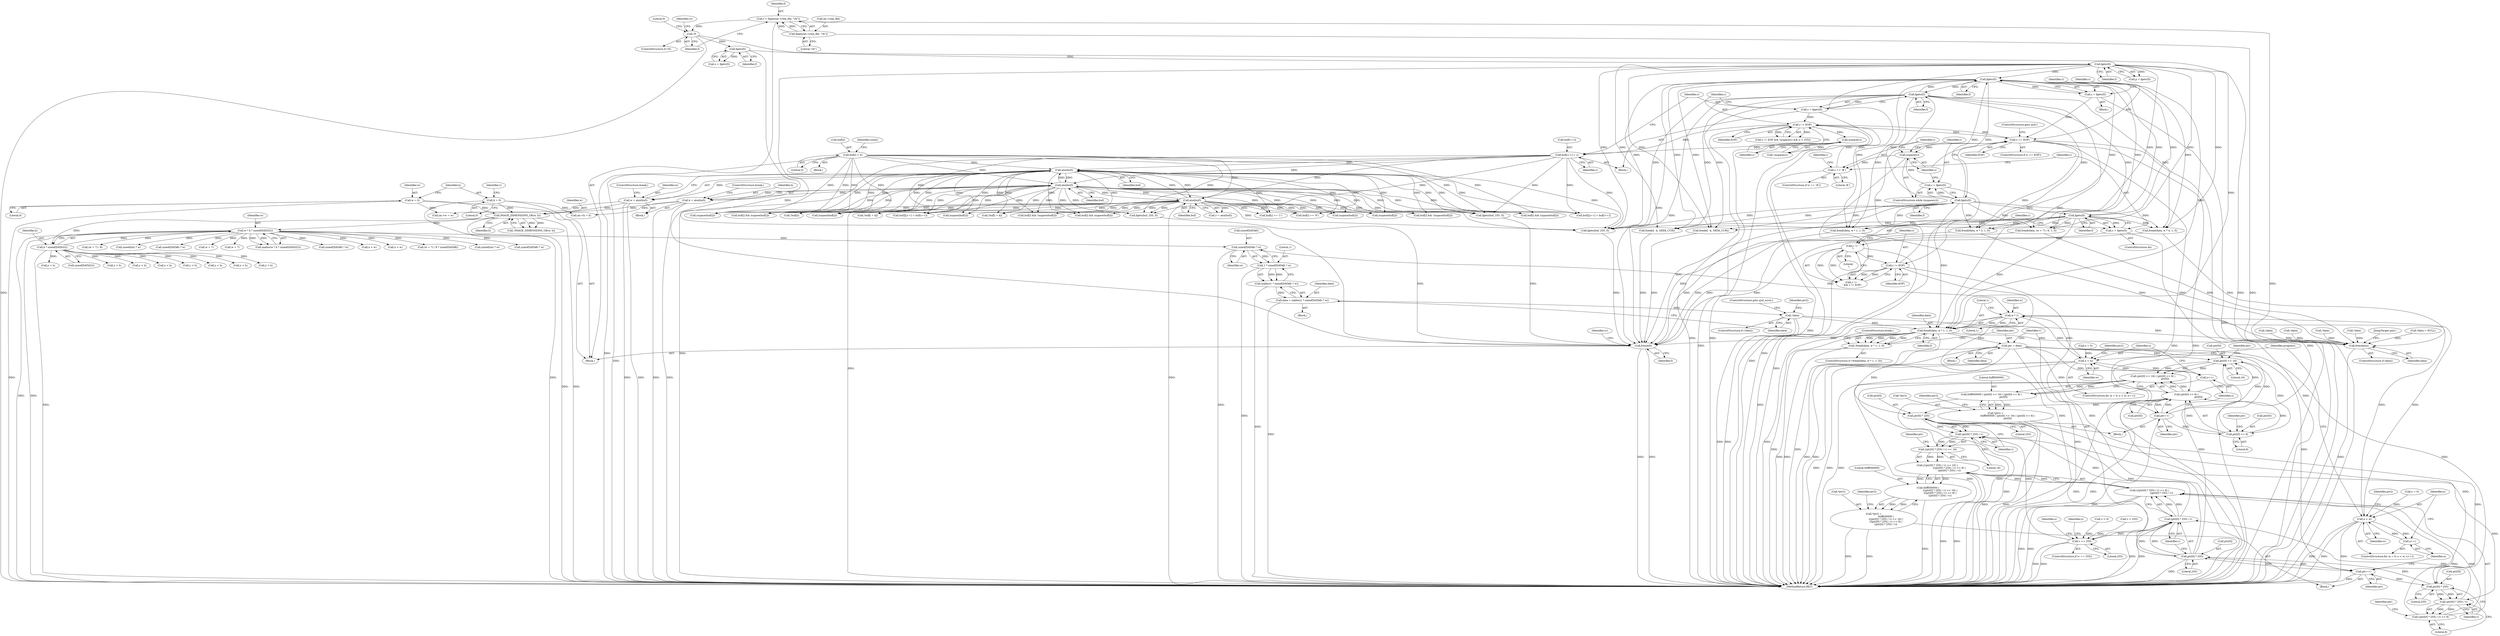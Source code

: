 digraph "0_enlightment_c21beaf1780cf3ca291735ae7d58a3dde63277a2@API" {
"1001144" [label="(Call,sizeof(DATA8) * w)"];
"1000427" [label="(Call,w * h * sizeof(DATA32))"];
"1000345" [label="(Call,IMAGE_DIMENSIONS_OK(w, h))"];
"1000149" [label="(Call,w = 0)"];
"1000307" [label="(Call,w = atoi(buf))"];
"1000309" [label="(Call,atoi(buf))"];
"1000283" [label="(Call,buf[i++] = c)"];
"1000277" [label="(Call,isspace(c))"];
"1000272" [label="(Call,c != EOF)"];
"1000289" [label="(Call,c = fgetc(f))"];
"1000291" [label="(Call,fgetc(f))"];
"1000233" [label="(Call,fgetc(f))"];
"1000255" [label="(Call,fgetc(f))"];
"1000245" [label="(Call,fgetc(f))"];
"1000201" [label="(Call,fgetc(f))"];
"1000192" [label="(Call,fgetc(f))"];
"1000183" [label="(Call,!f)"];
"1000175" [label="(Call,f = fopen(im->real_file, \"rb\"))"];
"1000177" [label="(Call,fopen(im->real_file, \"rb\"))"];
"1000248" [label="(Call,c == '#')"];
"1000241" [label="(Call,isspace(c))"];
"1000236" [label="(Call,c == EOF)"];
"1000231" [label="(Call,c = fgetc(f))"];
"1000261" [label="(Call,c != EOF)"];
"1000258" [label="(Call,c != '\n')"];
"1000253" [label="(Call,c = fgetc(f))"];
"1000243" [label="(Call,c = fgetc(f))"];
"1000315" [label="(Call,atoi(buf))"];
"1000296" [label="(Call,buf[i] = 0)"];
"1000321" [label="(Call,atoi(buf))"];
"1000153" [label="(Call,h = 0)"];
"1000313" [label="(Call,h = atoi(buf))"];
"1000429" [label="(Call,h * sizeof(DATA32))"];
"1001142" [label="(Call,1 * sizeof(DATA8) * w)"];
"1001141" [label="(Call,malloc(1 * sizeof(DATA8) * w))"];
"1001139" [label="(Call,data = malloc(1 * sizeof(DATA8) * w))"];
"1001149" [label="(Call,!data)"];
"1001169" [label="(Call,fread(data, w * 1, 1, f))"];
"1001168" [label="(Call,!fread(data, w * 1, 1, f))"];
"1001177" [label="(Call,ptr = data)"];
"1001201" [label="(Call,ptr[0] << 16)"];
"1001200" [label="(Call,(ptr[0] << 16) | (ptr[0] << 8) |\n                               ptr[0])"];
"1001198" [label="(Call,0xff000000 | (ptr[0] << 16) | (ptr[0] << 8) |\n                               ptr[0])"];
"1001195" [label="(Call,*ptr2 =\n                               0xff000000 | (ptr[0] << 16) | (ptr[0] << 8) |\n                               ptr[0])"];
"1001207" [label="(Call,ptr[0] << 8)"];
"1001206" [label="(Call,(ptr[0] << 8) |\n                               ptr[0])"];
"1001217" [label="(Call,ptr++)"];
"1001239" [label="(Call,ptr[0] * 255)"];
"1001238" [label="(Call,(ptr[0] * 255) / v)"];
"1001237" [label="(Call,((ptr[0] * 255) / v) << 16)"];
"1001236" [label="(Call,(((ptr[0] * 255) / v) << 16) |\n                               (((ptr[0] * 255) / v) << 8) |\n                               ((ptr[0] * 255) / v))"];
"1001234" [label="(Call,0xff000000 |\n                               (((ptr[0] * 255) / v) << 16) |\n                               (((ptr[0] * 255) / v) << 8) |\n                               ((ptr[0] * 255) / v))"];
"1001231" [label="(Call,*ptr2 =\n                               0xff000000 |\n                               (((ptr[0] * 255) / v) << 16) |\n                               (((ptr[0] * 255) / v) << 8) |\n                               ((ptr[0] * 255) / v))"];
"1001248" [label="(Call,(ptr[0] * 255) / v)"];
"1001247" [label="(Call,((ptr[0] * 255) / v) << 8)"];
"1001246" [label="(Call,(((ptr[0] * 255) / v) << 8) |\n                               ((ptr[0] * 255) / v))"];
"1001256" [label="(Call,(ptr[0] * 255) / v)"];
"1001181" [label="(Call,v == 255)"];
"1001249" [label="(Call,ptr[0] * 255)"];
"1001257" [label="(Call,ptr[0] * 255)"];
"1001265" [label="(Call,ptr++)"];
"1001743" [label="(Call,free(data))"];
"1001746" [label="(Call,fclose(f))"];
"1001171" [label="(Call,w * 1)"];
"1001189" [label="(Call,x < w)"];
"1001192" [label="(Call,x++)"];
"1001225" [label="(Call,x < w)"];
"1001228" [label="(Call,x++)"];
"1001147" [label="(Identifier,w)"];
"1001144" [label="(Call,sizeof(DATA8) * w)"];
"1001245" [label="(Literal,16)"];
"1000513" [label="(Call,buf[i] == '0')"];
"1001057" [label="(Call,fread(data, (w + 7) / 8, 1, f))"];
"1000637" [label="(Call,buf[i] && !isspace(buf[i]))"];
"1001143" [label="(Literal,1)"];
"1001151" [label="(ControlStructure,goto quit_error;)"];
"1001236" [label="(Call,(((ptr[0] * 255) / v) << 16) |\n                               (((ptr[0] * 255) / v) << 8) |\n                               ((ptr[0] * 255) / v))"];
"1000870" [label="(Call,buf[i] && isspace(buf[i]))"];
"1000598" [label="(Call,!buf[i + k])"];
"1000305" [label="(Block,)"];
"1000202" [label="(Identifier,f)"];
"1001201" [label="(Call,ptr[0] << 16)"];
"1001238" [label="(Call,(ptr[0] * 255) / v)"];
"1001225" [label="(Call,x < w)"];
"1000261" [label="(Call,c != EOF)"];
"1001206" [label="(Call,(ptr[0] << 8) |\n                               ptr[0])"];
"1000278" [label="(Identifier,c)"];
"1000616" [label="(Call,fgets(buf, 255, f))"];
"1001600" [label="(Call,fread(data, w * 4, 1, f))"];
"1001239" [label="(Call,ptr[0] * 255)"];
"1001059" [label="(Call,(w + 7) / 8)"];
"1001190" [label="(Identifier,x)"];
"1001750" [label="(MethodReturn,RET)"];
"1000315" [label="(Call,atoi(buf))"];
"1001192" [label="(Call,x++)"];
"1000231" [label="(Call,c = fgetc(f))"];
"1001592" [label="(Call,y < h)"];
"1001269" [label="(Identifier,progress)"];
"1001233" [label="(Identifier,ptr2)"];
"1001437" [label="(Call,!data)"];
"1000784" [label="(Call,sizeof(int) * w)"];
"1000642" [label="(Call,isspace(buf[i]))"];
"1001200" [label="(Call,(ptr[0] << 16) | (ptr[0] << 8) |\n                               ptr[0])"];
"1001194" [label="(Block,)"];
"1000646" [label="(Call,buf2[j++] = buf[i++])"];
"1001177" [label="(Call,ptr = data)"];
"1001166" [label="(Block,)"];
"1001191" [label="(Identifier,w)"];
"1001185" [label="(ControlStructure,for (x = 0; x < w; x++))"];
"1000155" [label="(Literal,0)"];
"1001193" [label="(Identifier,x)"];
"1000176" [label="(Identifier,f)"];
"1000608" [label="(Call,fseek(f, -k, SEEK_CUR))"];
"1000308" [label="(Identifier,w)"];
"1000190" [label="(Call,c = fgetc(f))"];
"1000314" [label="(Identifier,h)"];
"1000322" [label="(Identifier,buf)"];
"1001213" [label="(Identifier,ptr)"];
"1001258" [label="(Call,ptr[0])"];
"1000243" [label="(Call,c = fgetc(f))"];
"1000292" [label="(Identifier,f)"];
"1000236" [label="(Call,c == EOF)"];
"1000241" [label="(Call,isspace(c))"];
"1000268" [label="(Identifier,i)"];
"1000252" [label="(ControlStructure,do)"];
"1001265" [label="(Call,ptr++)"];
"1001244" [label="(Identifier,v)"];
"1001432" [label="(Call,sizeof(DATA8) * w)"];
"1001180" [label="(ControlStructure,if (v == 255))"];
"1001237" [label="(Call,((ptr[0] * 255) / v) << 16)"];
"1000307" [label="(Call,w = atoi(buf))"];
"1001312" [label="(Call,fread(data, w * 3, 1, f))"];
"1001234" [label="(Call,0xff000000 |\n                               (((ptr[0] * 255) / v) << 16) |\n                               (((ptr[0] * 255) / v) << 8) |\n                               ((ptr[0] * 255) / v))"];
"1001167" [label="(ControlStructure,if (!fread(data, w * 1, 1, f)))"];
"1001231" [label="(Call,*ptr2 =\n                               0xff000000 |\n                               (((ptr[0] * 255) / v) << 16) |\n                               (((ptr[0] * 255) / v) << 8) |\n                               ((ptr[0] * 255) / v))"];
"1000300" [label="(Literal,0)"];
"1000346" [label="(Identifier,w)"];
"1000441" [label="(Block,)"];
"1000427" [label="(Call,w * h * sizeof(DATA32))"];
"1000852" [label="(Call,fseek(f, -k, SEEK_CUR))"];
"1001229" [label="(Identifier,x)"];
"1001262" [label="(Identifier,v)"];
"1001221" [label="(ControlStructure,for (x = 0; x < w; x++))"];
"1000186" [label="(Literal,0)"];
"1000842" [label="(Call,!buf[i + k])"];
"1001171" [label="(Call,w * 1)"];
"1001169" [label="(Call,fread(data, w * 1, 1, f))"];
"1001175" [label="(Identifier,f)"];
"1000272" [label="(Call,c != EOF)"];
"1000258" [label="(Call,c != '\n')"];
"1000182" [label="(ControlStructure,if (!f))"];
"1000569" [label="(Call,y < h)"];
"1000316" [label="(Identifier,buf)"];
"1001207" [label="(Call,ptr[0] << 8)"];
"1001205" [label="(Literal,16)"];
"1000260" [label="(Literal,'\n')"];
"1000311" [label="(ControlStructure,break;)"];
"1001227" [label="(Identifier,w)"];
"1000192" [label="(Call,fgetc(f))"];
"1000297" [label="(Call,buf[i])"];
"1000455" [label="(Call,y < h)"];
"1000296" [label="(Call,buf[i] = 0)"];
"1001037" [label="(Call,!data)"];
"1000881" [label="(Call,buf[i] && !isspace(buf[i]))"];
"1001195" [label="(Call,*ptr2 =\n                               0xff000000 | (ptr[0] << 16) | (ptr[0] << 8) |\n                               ptr[0])"];
"1001029" [label="(Call,w + 7)"];
"1001173" [label="(Literal,1)"];
"1000430" [label="(Identifier,h)"];
"1001230" [label="(Block,)"];
"1000289" [label="(Call,c = fgetc(f))"];
"1000470" [label="(Call,!buf[i])"];
"1001457" [label="(Call,fread(data, w * 1, 1, f))"];
"1000630" [label="(Call,isspace(buf[i]))"];
"1000890" [label="(Call,buf2[j++] = buf[i++])"];
"1000245" [label="(Call,fgetc(f))"];
"1000283" [label="(Call,buf[i++] = c)"];
"1001232" [label="(Call,*ptr2)"];
"1000807" [label="(Call,y < h)"];
"1000244" [label="(Identifier,c)"];
"1001744" [label="(Identifier,data)"];
"1001142" [label="(Call,1 * sizeof(DATA8) * w)"];
"1001149" [label="(Call,!data)"];
"1001196" [label="(Call,*ptr2)"];
"1000345" [label="(Call,IMAGE_DIMENSIONS_OK(w, h))"];
"1000344" [label="(Call,!IMAGE_DIMENSIONS_OK(w, h))"];
"1000253" [label="(Call,c = fgetc(f))"];
"1000257" [label="(Call,c != '\n' && c != EOF)"];
"1000175" [label="(Call,f = fopen(im->real_file, \"rb\"))"];
"1000242" [label="(Identifier,c)"];
"1000295" [label="(Block,)"];
"1001049" [label="(Call,y < h)"];
"1000347" [label="(Identifier,h)"];
"1000262" [label="(Identifier,c)"];
"1000151" [label="(Literal,0)"];
"1001223" [label="(Identifier,x)"];
"1001226" [label="(Identifier,x)"];
"1000177" [label="(Call,fopen(im->real_file, \"rb\"))"];
"1000248" [label="(Call,c == '#')"];
"1000288" [label="(Identifier,c)"];
"1000302" [label="(Identifier,count)"];
"1001259" [label="(Identifier,ptr)"];
"1001235" [label="(Literal,0xff000000)"];
"1000274" [label="(Identifier,EOF)"];
"1001060" [label="(Call,w + 7)"];
"1000238" [label="(Identifier,EOF)"];
"1001212" [label="(Call,ptr[0])"];
"1001145" [label="(Call,sizeof(DATA8))"];
"1000277" [label="(Call,isspace(c))"];
"1001187" [label="(Identifier,x)"];
"1000426" [label="(Call,malloc(w * h * sizeof(DATA32)))"];
"1001575" [label="(Call,sizeof(DATA8) * w)"];
"1000150" [label="(Identifier,w)"];
"1000230" [label="(Block,)"];
"1001256" [label="(Call,(ptr[0] * 255) / v)"];
"1000276" [label="(Call,!isspace(c))"];
"1001141" [label="(Call,malloc(1 * sizeof(DATA8) * w))"];
"1000313" [label="(Call,h = atoi(buf))"];
"1000429" [label="(Call,h * sizeof(DATA32))"];
"1000486" [label="(Call,buf[i] && isspace(buf[i]))"];
"1000134" [label="(Block,)"];
"1000502" [label="(Call,buf[i] == '1')"];
"1001148" [label="(ControlStructure,if (!data))"];
"1000201" [label="(Call,fgetc(f))"];
"1000290" [label="(Identifier,c)"];
"1000249" [label="(Identifier,c)"];
"1001217" [label="(Call,ptr++)"];
"1001209" [label="(Identifier,ptr)"];
"1000310" [label="(Identifier,buf)"];
"1000250" [label="(Literal,'#')"];
"1001179" [label="(Identifier,data)"];
"1000188" [label="(Identifier,rc)"];
"1000860" [label="(Call,fgets(buf, 255, f))"];
"1000255" [label="(Call,fgetc(f))"];
"1000184" [label="(Identifier,f)"];
"1000247" [label="(ControlStructure,if (c == '#'))"];
"1001246" [label="(Call,(((ptr[0] * 255) / v) << 8) |\n                               ((ptr[0] * 255) / v))"];
"1001264" [label="(Identifier,ptr2)"];
"1001747" [label="(Identifier,f)"];
"1001186" [label="(Call,x = 0)"];
"1001251" [label="(Identifier,ptr)"];
"1001746" [label="(Call,fclose(f))"];
"1000271" [label="(Call,c != EOF && !isspace(c) && (i < 255))"];
"1000246" [label="(Identifier,f)"];
"1001261" [label="(Literal,255)"];
"1001189" [label="(Call,x < w)"];
"1001161" [label="(Call,y < h)"];
"1001243" [label="(Literal,255)"];
"1001183" [label="(Literal,255)"];
"1001255" [label="(Literal,8)"];
"1000428" [label="(Identifier,w)"];
"1000232" [label="(Identifier,c)"];
"1001176" [label="(ControlStructure,break;)"];
"1001218" [label="(Identifier,ptr)"];
"1001181" [label="(Call,v == 255)"];
"1001304" [label="(Call,y < h)"];
"1000158" [label="(Identifier,v)"];
"1001153" [label="(Identifier,ptr2)"];
"1001266" [label="(Identifier,ptr)"];
"1000233" [label="(Call,fgetc(f))"];
"1000235" [label="(ControlStructure,if (c == EOF))"];
"1001197" [label="(Identifier,ptr2)"];
"1000321" [label="(Call,atoi(buf))"];
"1000333" [label="(Call,im->w = w)"];
"1000199" [label="(Call,p = fgetc(f))"];
"1001449" [label="(Call,y < h)"];
"1001139" [label="(Call,data = malloc(1 * sizeof(DATA8) * w))"];
"1001580" [label="(Call,!data)"];
"1000309" [label="(Call,atoi(buf))"];
"1000319" [label="(Call,v = atoi(buf))"];
"1000326" [label="(Call,v < 0)"];
"1001170" [label="(Identifier,data)"];
"1000874" [label="(Call,isspace(buf[i]))"];
"1001174" [label="(Literal,1)"];
"1000284" [label="(Call,buf[i++])"];
"1001202" [label="(Call,ptr[0])"];
"1000263" [label="(Identifier,EOF)"];
"1000178" [label="(Call,im->real_file)"];
"1001254" [label="(Identifier,v)"];
"1001745" [label="(JumpTarget,quit:)"];
"1001208" [label="(Call,ptr[0])"];
"1000273" [label="(Identifier,c)"];
"1000317" [label="(ControlStructure,break;)"];
"1000394" [label="(Call,*data = NULL)"];
"1001199" [label="(Literal,0xff000000)"];
"1000291" [label="(Call,fgetc(f))"];
"1001182" [label="(Identifier,v)"];
"1001240" [label="(Call,ptr[0])"];
"1000153" [label="(Call,h = 0)"];
"1000886" [label="(Call,isspace(buf[i]))"];
"1001247" [label="(Call,((ptr[0] * 255) / v) << 8)"];
"1001074" [label="(Call,x < w)"];
"1000338" [label="(Call,im->h = h)"];
"1001168" [label="(Call,!fread(data, w * 1, 1, f))"];
"1000465" [label="(Call,x < w)"];
"1000254" [label="(Identifier,c)"];
"1001150" [label="(Identifier,data)"];
"1001222" [label="(Call,x = 0)"];
"1000183" [label="(Call,!f)"];
"1000234" [label="(Identifier,f)"];
"1000490" [label="(Call,isspace(buf[i]))"];
"1001178" [label="(Identifier,ptr)"];
"1001140" [label="(Identifier,data)"];
"1000237" [label="(Identifier,c)"];
"1001028" [label="(Call,(w + 7) / 8 * sizeof(DATA8))"];
"1000626" [label="(Call,buf[i] && isspace(buf[i]))"];
"1000181" [label="(Literal,\"rb\")"];
"1001198" [label="(Call,0xff000000 | (ptr[0] << 16) | (ptr[0] << 8) |\n                               ptr[0])"];
"1000329" [label="(Call,v > 255)"];
"1001292" [label="(Call,!data)"];
"1001253" [label="(Literal,255)"];
"1000282" [label="(Block,)"];
"1000431" [label="(Call,sizeof(DATA32))"];
"1001743" [label="(Call,free(data))"];
"1001257" [label="(Call,ptr[0] * 255)"];
"1001250" [label="(Call,ptr[0])"];
"1001172" [label="(Identifier,w)"];
"1001248" [label="(Call,(ptr[0] * 255) / v)"];
"1001211" [label="(Literal,8)"];
"1000154" [label="(Identifier,h)"];
"1001249" [label="(Call,ptr[0] * 255)"];
"1000546" [label="(Call,sizeof(int) * w)"];
"1001216" [label="(Identifier,ptr2)"];
"1001749" [label="(Identifier,rc)"];
"1000149" [label="(Call,w = 0)"];
"1000256" [label="(Identifier,f)"];
"1000259" [label="(Identifier,c)"];
"1000477" [label="(Call,fgets(buf, 255, f))"];
"1001287" [label="(Call,sizeof(DATA8) * w)"];
"1000193" [label="(Identifier,f)"];
"1001228" [label="(Call,x++)"];
"1001741" [label="(ControlStructure,if (data))"];
"1000240" [label="(ControlStructure,while (isspace(c)))"];
"1000239" [label="(ControlStructure,goto quit;)"];
"1001144" -> "1001142"  [label="AST: "];
"1001144" -> "1001147"  [label="CFG: "];
"1001145" -> "1001144"  [label="AST: "];
"1001147" -> "1001144"  [label="AST: "];
"1001142" -> "1001144"  [label="CFG: "];
"1001144" -> "1001750"  [label="DDG: "];
"1001144" -> "1001142"  [label="DDG: "];
"1000427" -> "1001144"  [label="DDG: "];
"1001144" -> "1001171"  [label="DDG: "];
"1000427" -> "1000426"  [label="AST: "];
"1000427" -> "1000429"  [label="CFG: "];
"1000428" -> "1000427"  [label="AST: "];
"1000429" -> "1000427"  [label="AST: "];
"1000426" -> "1000427"  [label="CFG: "];
"1000427" -> "1001750"  [label="DDG: "];
"1000427" -> "1001750"  [label="DDG: "];
"1000427" -> "1000426"  [label="DDG: "];
"1000427" -> "1000426"  [label="DDG: "];
"1000345" -> "1000427"  [label="DDG: "];
"1000429" -> "1000427"  [label="DDG: "];
"1000427" -> "1000465"  [label="DDG: "];
"1000427" -> "1000546"  [label="DDG: "];
"1000427" -> "1000784"  [label="DDG: "];
"1000427" -> "1001028"  [label="DDG: "];
"1000427" -> "1001029"  [label="DDG: "];
"1000427" -> "1001059"  [label="DDG: "];
"1000427" -> "1001060"  [label="DDG: "];
"1000427" -> "1001074"  [label="DDG: "];
"1000427" -> "1001287"  [label="DDG: "];
"1000427" -> "1001432"  [label="DDG: "];
"1000427" -> "1001575"  [label="DDG: "];
"1000345" -> "1000344"  [label="AST: "];
"1000345" -> "1000347"  [label="CFG: "];
"1000346" -> "1000345"  [label="AST: "];
"1000347" -> "1000345"  [label="AST: "];
"1000344" -> "1000345"  [label="CFG: "];
"1000345" -> "1001750"  [label="DDG: "];
"1000345" -> "1001750"  [label="DDG: "];
"1000345" -> "1000344"  [label="DDG: "];
"1000345" -> "1000344"  [label="DDG: "];
"1000149" -> "1000345"  [label="DDG: "];
"1000307" -> "1000345"  [label="DDG: "];
"1000153" -> "1000345"  [label="DDG: "];
"1000313" -> "1000345"  [label="DDG: "];
"1000345" -> "1000429"  [label="DDG: "];
"1000149" -> "1000134"  [label="AST: "];
"1000149" -> "1000151"  [label="CFG: "];
"1000150" -> "1000149"  [label="AST: "];
"1000151" -> "1000149"  [label="AST: "];
"1000154" -> "1000149"  [label="CFG: "];
"1000149" -> "1001750"  [label="DDG: "];
"1000149" -> "1000333"  [label="DDG: "];
"1000307" -> "1000305"  [label="AST: "];
"1000307" -> "1000309"  [label="CFG: "];
"1000308" -> "1000307"  [label="AST: "];
"1000309" -> "1000307"  [label="AST: "];
"1000311" -> "1000307"  [label="CFG: "];
"1000307" -> "1001750"  [label="DDG: "];
"1000307" -> "1001750"  [label="DDG: "];
"1000309" -> "1000307"  [label="DDG: "];
"1000307" -> "1000333"  [label="DDG: "];
"1000309" -> "1000310"  [label="CFG: "];
"1000310" -> "1000309"  [label="AST: "];
"1000309" -> "1001750"  [label="DDG: "];
"1000283" -> "1000309"  [label="DDG: "];
"1000315" -> "1000309"  [label="DDG: "];
"1000296" -> "1000309"  [label="DDG: "];
"1000321" -> "1000309"  [label="DDG: "];
"1000309" -> "1000315"  [label="DDG: "];
"1000309" -> "1000321"  [label="DDG: "];
"1000309" -> "1000470"  [label="DDG: "];
"1000309" -> "1000477"  [label="DDG: "];
"1000309" -> "1000486"  [label="DDG: "];
"1000309" -> "1000490"  [label="DDG: "];
"1000309" -> "1000502"  [label="DDG: "];
"1000309" -> "1000513"  [label="DDG: "];
"1000309" -> "1000598"  [label="DDG: "];
"1000309" -> "1000616"  [label="DDG: "];
"1000309" -> "1000626"  [label="DDG: "];
"1000309" -> "1000630"  [label="DDG: "];
"1000309" -> "1000637"  [label="DDG: "];
"1000309" -> "1000642"  [label="DDG: "];
"1000309" -> "1000646"  [label="DDG: "];
"1000309" -> "1000842"  [label="DDG: "];
"1000309" -> "1000860"  [label="DDG: "];
"1000309" -> "1000870"  [label="DDG: "];
"1000309" -> "1000874"  [label="DDG: "];
"1000309" -> "1000881"  [label="DDG: "];
"1000309" -> "1000886"  [label="DDG: "];
"1000309" -> "1000890"  [label="DDG: "];
"1000283" -> "1000282"  [label="AST: "];
"1000283" -> "1000288"  [label="CFG: "];
"1000284" -> "1000283"  [label="AST: "];
"1000288" -> "1000283"  [label="AST: "];
"1000290" -> "1000283"  [label="CFG: "];
"1000283" -> "1001750"  [label="DDG: "];
"1000277" -> "1000283"  [label="DDG: "];
"1000272" -> "1000283"  [label="DDG: "];
"1000283" -> "1000315"  [label="DDG: "];
"1000283" -> "1000321"  [label="DDG: "];
"1000283" -> "1000477"  [label="DDG: "];
"1000283" -> "1000616"  [label="DDG: "];
"1000283" -> "1000646"  [label="DDG: "];
"1000283" -> "1000860"  [label="DDG: "];
"1000283" -> "1000890"  [label="DDG: "];
"1000277" -> "1000276"  [label="AST: "];
"1000277" -> "1000278"  [label="CFG: "];
"1000278" -> "1000277"  [label="AST: "];
"1000276" -> "1000277"  [label="CFG: "];
"1000277" -> "1001750"  [label="DDG: "];
"1000277" -> "1000276"  [label="DDG: "];
"1000272" -> "1000277"  [label="DDG: "];
"1000272" -> "1000271"  [label="AST: "];
"1000272" -> "1000274"  [label="CFG: "];
"1000273" -> "1000272"  [label="AST: "];
"1000274" -> "1000272"  [label="AST: "];
"1000278" -> "1000272"  [label="CFG: "];
"1000271" -> "1000272"  [label="CFG: "];
"1000272" -> "1001750"  [label="DDG: "];
"1000272" -> "1001750"  [label="DDG: "];
"1000272" -> "1000236"  [label="DDG: "];
"1000272" -> "1000271"  [label="DDG: "];
"1000272" -> "1000271"  [label="DDG: "];
"1000289" -> "1000272"  [label="DDG: "];
"1000248" -> "1000272"  [label="DDG: "];
"1000236" -> "1000272"  [label="DDG: "];
"1000289" -> "1000282"  [label="AST: "];
"1000289" -> "1000291"  [label="CFG: "];
"1000290" -> "1000289"  [label="AST: "];
"1000291" -> "1000289"  [label="AST: "];
"1000273" -> "1000289"  [label="CFG: "];
"1000289" -> "1001750"  [label="DDG: "];
"1000291" -> "1000289"  [label="DDG: "];
"1000291" -> "1000292"  [label="CFG: "];
"1000292" -> "1000291"  [label="AST: "];
"1000291" -> "1000233"  [label="DDG: "];
"1000233" -> "1000291"  [label="DDG: "];
"1000245" -> "1000291"  [label="DDG: "];
"1000291" -> "1000477"  [label="DDG: "];
"1000291" -> "1000608"  [label="DDG: "];
"1000291" -> "1000852"  [label="DDG: "];
"1000291" -> "1001057"  [label="DDG: "];
"1000291" -> "1001169"  [label="DDG: "];
"1000291" -> "1001312"  [label="DDG: "];
"1000291" -> "1001457"  [label="DDG: "];
"1000291" -> "1001600"  [label="DDG: "];
"1000291" -> "1001746"  [label="DDG: "];
"1000233" -> "1000231"  [label="AST: "];
"1000233" -> "1000234"  [label="CFG: "];
"1000234" -> "1000233"  [label="AST: "];
"1000231" -> "1000233"  [label="CFG: "];
"1000233" -> "1000231"  [label="DDG: "];
"1000255" -> "1000233"  [label="DDG: "];
"1000245" -> "1000233"  [label="DDG: "];
"1000201" -> "1000233"  [label="DDG: "];
"1000233" -> "1000245"  [label="DDG: "];
"1000233" -> "1000255"  [label="DDG: "];
"1000233" -> "1000477"  [label="DDG: "];
"1000233" -> "1000608"  [label="DDG: "];
"1000233" -> "1000852"  [label="DDG: "];
"1000233" -> "1001057"  [label="DDG: "];
"1000233" -> "1001169"  [label="DDG: "];
"1000233" -> "1001312"  [label="DDG: "];
"1000233" -> "1001457"  [label="DDG: "];
"1000233" -> "1001600"  [label="DDG: "];
"1000233" -> "1001746"  [label="DDG: "];
"1000255" -> "1000253"  [label="AST: "];
"1000255" -> "1000256"  [label="CFG: "];
"1000256" -> "1000255"  [label="AST: "];
"1000253" -> "1000255"  [label="CFG: "];
"1000255" -> "1000253"  [label="DDG: "];
"1000245" -> "1000255"  [label="DDG: "];
"1000255" -> "1000477"  [label="DDG: "];
"1000255" -> "1000608"  [label="DDG: "];
"1000255" -> "1000852"  [label="DDG: "];
"1000255" -> "1001057"  [label="DDG: "];
"1000255" -> "1001169"  [label="DDG: "];
"1000255" -> "1001312"  [label="DDG: "];
"1000255" -> "1001457"  [label="DDG: "];
"1000255" -> "1001600"  [label="DDG: "];
"1000255" -> "1001746"  [label="DDG: "];
"1000245" -> "1000243"  [label="AST: "];
"1000245" -> "1000246"  [label="CFG: "];
"1000246" -> "1000245"  [label="AST: "];
"1000243" -> "1000245"  [label="CFG: "];
"1000245" -> "1000243"  [label="DDG: "];
"1000245" -> "1000477"  [label="DDG: "];
"1000245" -> "1000608"  [label="DDG: "];
"1000245" -> "1000852"  [label="DDG: "];
"1000245" -> "1001057"  [label="DDG: "];
"1000245" -> "1001169"  [label="DDG: "];
"1000245" -> "1001312"  [label="DDG: "];
"1000245" -> "1001457"  [label="DDG: "];
"1000245" -> "1001600"  [label="DDG: "];
"1000245" -> "1001746"  [label="DDG: "];
"1000201" -> "1000199"  [label="AST: "];
"1000201" -> "1000202"  [label="CFG: "];
"1000202" -> "1000201"  [label="AST: "];
"1000199" -> "1000201"  [label="CFG: "];
"1000201" -> "1000199"  [label="DDG: "];
"1000192" -> "1000201"  [label="DDG: "];
"1000201" -> "1000477"  [label="DDG: "];
"1000201" -> "1000608"  [label="DDG: "];
"1000201" -> "1000852"  [label="DDG: "];
"1000201" -> "1001057"  [label="DDG: "];
"1000201" -> "1001169"  [label="DDG: "];
"1000201" -> "1001312"  [label="DDG: "];
"1000201" -> "1001457"  [label="DDG: "];
"1000201" -> "1001600"  [label="DDG: "];
"1000201" -> "1001746"  [label="DDG: "];
"1000192" -> "1000190"  [label="AST: "];
"1000192" -> "1000193"  [label="CFG: "];
"1000193" -> "1000192"  [label="AST: "];
"1000190" -> "1000192"  [label="CFG: "];
"1000192" -> "1000190"  [label="DDG: "];
"1000183" -> "1000192"  [label="DDG: "];
"1000192" -> "1001746"  [label="DDG: "];
"1000183" -> "1000182"  [label="AST: "];
"1000183" -> "1000184"  [label="CFG: "];
"1000184" -> "1000183"  [label="AST: "];
"1000186" -> "1000183"  [label="CFG: "];
"1000188" -> "1000183"  [label="CFG: "];
"1000183" -> "1001750"  [label="DDG: "];
"1000183" -> "1001750"  [label="DDG: "];
"1000175" -> "1000183"  [label="DDG: "];
"1000175" -> "1000134"  [label="AST: "];
"1000175" -> "1000177"  [label="CFG: "];
"1000176" -> "1000175"  [label="AST: "];
"1000177" -> "1000175"  [label="AST: "];
"1000184" -> "1000175"  [label="CFG: "];
"1000175" -> "1001750"  [label="DDG: "];
"1000177" -> "1000175"  [label="DDG: "];
"1000177" -> "1000175"  [label="DDG: "];
"1000177" -> "1000181"  [label="CFG: "];
"1000178" -> "1000177"  [label="AST: "];
"1000181" -> "1000177"  [label="AST: "];
"1000177" -> "1001750"  [label="DDG: "];
"1000248" -> "1000247"  [label="AST: "];
"1000248" -> "1000250"  [label="CFG: "];
"1000249" -> "1000248"  [label="AST: "];
"1000250" -> "1000248"  [label="AST: "];
"1000254" -> "1000248"  [label="CFG: "];
"1000268" -> "1000248"  [label="CFG: "];
"1000248" -> "1001750"  [label="DDG: "];
"1000241" -> "1000248"  [label="DDG: "];
"1000241" -> "1000240"  [label="AST: "];
"1000241" -> "1000242"  [label="CFG: "];
"1000242" -> "1000241"  [label="AST: "];
"1000244" -> "1000241"  [label="CFG: "];
"1000249" -> "1000241"  [label="CFG: "];
"1000241" -> "1001750"  [label="DDG: "];
"1000236" -> "1000241"  [label="DDG: "];
"1000243" -> "1000241"  [label="DDG: "];
"1000236" -> "1000235"  [label="AST: "];
"1000236" -> "1000238"  [label="CFG: "];
"1000237" -> "1000236"  [label="AST: "];
"1000238" -> "1000236"  [label="AST: "];
"1000239" -> "1000236"  [label="CFG: "];
"1000242" -> "1000236"  [label="CFG: "];
"1000236" -> "1001750"  [label="DDG: "];
"1000236" -> "1001750"  [label="DDG: "];
"1000236" -> "1001750"  [label="DDG: "];
"1000231" -> "1000236"  [label="DDG: "];
"1000261" -> "1000236"  [label="DDG: "];
"1000236" -> "1000261"  [label="DDG: "];
"1000231" -> "1000230"  [label="AST: "];
"1000232" -> "1000231"  [label="AST: "];
"1000237" -> "1000231"  [label="CFG: "];
"1000231" -> "1001750"  [label="DDG: "];
"1000261" -> "1000257"  [label="AST: "];
"1000261" -> "1000263"  [label="CFG: "];
"1000262" -> "1000261"  [label="AST: "];
"1000263" -> "1000261"  [label="AST: "];
"1000257" -> "1000261"  [label="CFG: "];
"1000261" -> "1001750"  [label="DDG: "];
"1000261" -> "1001750"  [label="DDG: "];
"1000261" -> "1000257"  [label="DDG: "];
"1000261" -> "1000257"  [label="DDG: "];
"1000258" -> "1000261"  [label="DDG: "];
"1000258" -> "1000257"  [label="AST: "];
"1000258" -> "1000260"  [label="CFG: "];
"1000259" -> "1000258"  [label="AST: "];
"1000260" -> "1000258"  [label="AST: "];
"1000262" -> "1000258"  [label="CFG: "];
"1000257" -> "1000258"  [label="CFG: "];
"1000258" -> "1001750"  [label="DDG: "];
"1000258" -> "1000257"  [label="DDG: "];
"1000258" -> "1000257"  [label="DDG: "];
"1000253" -> "1000258"  [label="DDG: "];
"1000253" -> "1000252"  [label="AST: "];
"1000254" -> "1000253"  [label="AST: "];
"1000259" -> "1000253"  [label="CFG: "];
"1000253" -> "1001750"  [label="DDG: "];
"1000243" -> "1000240"  [label="AST: "];
"1000244" -> "1000243"  [label="AST: "];
"1000242" -> "1000243"  [label="CFG: "];
"1000243" -> "1001750"  [label="DDG: "];
"1000315" -> "1000313"  [label="AST: "];
"1000315" -> "1000316"  [label="CFG: "];
"1000316" -> "1000315"  [label="AST: "];
"1000313" -> "1000315"  [label="CFG: "];
"1000315" -> "1001750"  [label="DDG: "];
"1000315" -> "1000313"  [label="DDG: "];
"1000296" -> "1000315"  [label="DDG: "];
"1000321" -> "1000315"  [label="DDG: "];
"1000315" -> "1000321"  [label="DDG: "];
"1000315" -> "1000470"  [label="DDG: "];
"1000315" -> "1000477"  [label="DDG: "];
"1000315" -> "1000486"  [label="DDG: "];
"1000315" -> "1000490"  [label="DDG: "];
"1000315" -> "1000502"  [label="DDG: "];
"1000315" -> "1000513"  [label="DDG: "];
"1000315" -> "1000598"  [label="DDG: "];
"1000315" -> "1000616"  [label="DDG: "];
"1000315" -> "1000626"  [label="DDG: "];
"1000315" -> "1000630"  [label="DDG: "];
"1000315" -> "1000637"  [label="DDG: "];
"1000315" -> "1000642"  [label="DDG: "];
"1000315" -> "1000646"  [label="DDG: "];
"1000315" -> "1000842"  [label="DDG: "];
"1000315" -> "1000860"  [label="DDG: "];
"1000315" -> "1000870"  [label="DDG: "];
"1000315" -> "1000874"  [label="DDG: "];
"1000315" -> "1000881"  [label="DDG: "];
"1000315" -> "1000886"  [label="DDG: "];
"1000315" -> "1000890"  [label="DDG: "];
"1000296" -> "1000295"  [label="AST: "];
"1000296" -> "1000300"  [label="CFG: "];
"1000297" -> "1000296"  [label="AST: "];
"1000300" -> "1000296"  [label="AST: "];
"1000302" -> "1000296"  [label="CFG: "];
"1000296" -> "1001750"  [label="DDG: "];
"1000296" -> "1000321"  [label="DDG: "];
"1000296" -> "1000470"  [label="DDG: "];
"1000296" -> "1000616"  [label="DDG: "];
"1000296" -> "1000626"  [label="DDG: "];
"1000296" -> "1000630"  [label="DDG: "];
"1000296" -> "1000860"  [label="DDG: "];
"1000296" -> "1000870"  [label="DDG: "];
"1000296" -> "1000874"  [label="DDG: "];
"1000321" -> "1000319"  [label="AST: "];
"1000321" -> "1000322"  [label="CFG: "];
"1000322" -> "1000321"  [label="AST: "];
"1000319" -> "1000321"  [label="CFG: "];
"1000321" -> "1001750"  [label="DDG: "];
"1000321" -> "1000319"  [label="DDG: "];
"1000321" -> "1000470"  [label="DDG: "];
"1000321" -> "1000477"  [label="DDG: "];
"1000321" -> "1000486"  [label="DDG: "];
"1000321" -> "1000490"  [label="DDG: "];
"1000321" -> "1000502"  [label="DDG: "];
"1000321" -> "1000513"  [label="DDG: "];
"1000321" -> "1000598"  [label="DDG: "];
"1000321" -> "1000616"  [label="DDG: "];
"1000321" -> "1000626"  [label="DDG: "];
"1000321" -> "1000630"  [label="DDG: "];
"1000321" -> "1000637"  [label="DDG: "];
"1000321" -> "1000642"  [label="DDG: "];
"1000321" -> "1000646"  [label="DDG: "];
"1000321" -> "1000842"  [label="DDG: "];
"1000321" -> "1000860"  [label="DDG: "];
"1000321" -> "1000870"  [label="DDG: "];
"1000321" -> "1000874"  [label="DDG: "];
"1000321" -> "1000881"  [label="DDG: "];
"1000321" -> "1000886"  [label="DDG: "];
"1000321" -> "1000890"  [label="DDG: "];
"1000153" -> "1000134"  [label="AST: "];
"1000153" -> "1000155"  [label="CFG: "];
"1000154" -> "1000153"  [label="AST: "];
"1000155" -> "1000153"  [label="AST: "];
"1000158" -> "1000153"  [label="CFG: "];
"1000153" -> "1001750"  [label="DDG: "];
"1000153" -> "1000338"  [label="DDG: "];
"1000313" -> "1000305"  [label="AST: "];
"1000314" -> "1000313"  [label="AST: "];
"1000317" -> "1000313"  [label="CFG: "];
"1000313" -> "1001750"  [label="DDG: "];
"1000313" -> "1001750"  [label="DDG: "];
"1000313" -> "1000338"  [label="DDG: "];
"1000429" -> "1000431"  [label="CFG: "];
"1000430" -> "1000429"  [label="AST: "];
"1000431" -> "1000429"  [label="AST: "];
"1000429" -> "1001750"  [label="DDG: "];
"1000429" -> "1000455"  [label="DDG: "];
"1000429" -> "1000569"  [label="DDG: "];
"1000429" -> "1000807"  [label="DDG: "];
"1000429" -> "1001049"  [label="DDG: "];
"1000429" -> "1001161"  [label="DDG: "];
"1000429" -> "1001304"  [label="DDG: "];
"1000429" -> "1001449"  [label="DDG: "];
"1000429" -> "1001592"  [label="DDG: "];
"1001142" -> "1001141"  [label="AST: "];
"1001143" -> "1001142"  [label="AST: "];
"1001141" -> "1001142"  [label="CFG: "];
"1001142" -> "1001750"  [label="DDG: "];
"1001142" -> "1001141"  [label="DDG: "];
"1001142" -> "1001141"  [label="DDG: "];
"1001141" -> "1001139"  [label="AST: "];
"1001139" -> "1001141"  [label="CFG: "];
"1001141" -> "1001750"  [label="DDG: "];
"1001141" -> "1001139"  [label="DDG: "];
"1001139" -> "1000441"  [label="AST: "];
"1001140" -> "1001139"  [label="AST: "];
"1001150" -> "1001139"  [label="CFG: "];
"1001139" -> "1001750"  [label="DDG: "];
"1001139" -> "1001149"  [label="DDG: "];
"1001149" -> "1001148"  [label="AST: "];
"1001149" -> "1001150"  [label="CFG: "];
"1001150" -> "1001149"  [label="AST: "];
"1001151" -> "1001149"  [label="CFG: "];
"1001153" -> "1001149"  [label="CFG: "];
"1001149" -> "1001750"  [label="DDG: "];
"1001149" -> "1001750"  [label="DDG: "];
"1001149" -> "1001169"  [label="DDG: "];
"1001149" -> "1001743"  [label="DDG: "];
"1001169" -> "1001168"  [label="AST: "];
"1001169" -> "1001175"  [label="CFG: "];
"1001170" -> "1001169"  [label="AST: "];
"1001171" -> "1001169"  [label="AST: "];
"1001174" -> "1001169"  [label="AST: "];
"1001175" -> "1001169"  [label="AST: "];
"1001168" -> "1001169"  [label="CFG: "];
"1001169" -> "1001750"  [label="DDG: "];
"1001169" -> "1001750"  [label="DDG: "];
"1001169" -> "1001168"  [label="DDG: "];
"1001169" -> "1001168"  [label="DDG: "];
"1001169" -> "1001168"  [label="DDG: "];
"1001169" -> "1001168"  [label="DDG: "];
"1001171" -> "1001169"  [label="DDG: "];
"1001171" -> "1001169"  [label="DDG: "];
"1001169" -> "1001177"  [label="DDG: "];
"1001169" -> "1001743"  [label="DDG: "];
"1001169" -> "1001746"  [label="DDG: "];
"1001168" -> "1001167"  [label="AST: "];
"1001176" -> "1001168"  [label="CFG: "];
"1001178" -> "1001168"  [label="CFG: "];
"1001168" -> "1001750"  [label="DDG: "];
"1001168" -> "1001750"  [label="DDG: "];
"1001177" -> "1001166"  [label="AST: "];
"1001177" -> "1001179"  [label="CFG: "];
"1001178" -> "1001177"  [label="AST: "];
"1001179" -> "1001177"  [label="AST: "];
"1001182" -> "1001177"  [label="CFG: "];
"1001177" -> "1001750"  [label="DDG: "];
"1001177" -> "1001750"  [label="DDG: "];
"1001177" -> "1001201"  [label="DDG: "];
"1001177" -> "1001207"  [label="DDG: "];
"1001177" -> "1001206"  [label="DDG: "];
"1001177" -> "1001217"  [label="DDG: "];
"1001177" -> "1001239"  [label="DDG: "];
"1001177" -> "1001249"  [label="DDG: "];
"1001177" -> "1001257"  [label="DDG: "];
"1001177" -> "1001265"  [label="DDG: "];
"1001201" -> "1001200"  [label="AST: "];
"1001201" -> "1001205"  [label="CFG: "];
"1001202" -> "1001201"  [label="AST: "];
"1001205" -> "1001201"  [label="AST: "];
"1001209" -> "1001201"  [label="CFG: "];
"1001201" -> "1001200"  [label="DDG: "];
"1001201" -> "1001200"  [label="DDG: "];
"1001257" -> "1001201"  [label="DDG: "];
"1001217" -> "1001201"  [label="DDG: "];
"1001206" -> "1001201"  [label="DDG: "];
"1001201" -> "1001207"  [label="DDG: "];
"1001200" -> "1001198"  [label="AST: "];
"1001200" -> "1001206"  [label="CFG: "];
"1001206" -> "1001200"  [label="AST: "];
"1001198" -> "1001200"  [label="CFG: "];
"1001200" -> "1001750"  [label="DDG: "];
"1001200" -> "1001750"  [label="DDG: "];
"1001200" -> "1001198"  [label="DDG: "];
"1001200" -> "1001198"  [label="DDG: "];
"1001206" -> "1001200"  [label="DDG: "];
"1001206" -> "1001200"  [label="DDG: "];
"1001198" -> "1001195"  [label="AST: "];
"1001199" -> "1001198"  [label="AST: "];
"1001195" -> "1001198"  [label="CFG: "];
"1001198" -> "1001750"  [label="DDG: "];
"1001198" -> "1001195"  [label="DDG: "];
"1001198" -> "1001195"  [label="DDG: "];
"1001195" -> "1001194"  [label="AST: "];
"1001196" -> "1001195"  [label="AST: "];
"1001216" -> "1001195"  [label="CFG: "];
"1001195" -> "1001750"  [label="DDG: "];
"1001195" -> "1001750"  [label="DDG: "];
"1001207" -> "1001206"  [label="AST: "];
"1001207" -> "1001211"  [label="CFG: "];
"1001208" -> "1001207"  [label="AST: "];
"1001211" -> "1001207"  [label="AST: "];
"1001213" -> "1001207"  [label="CFG: "];
"1001207" -> "1001206"  [label="DDG: "];
"1001207" -> "1001206"  [label="DDG: "];
"1001217" -> "1001207"  [label="DDG: "];
"1001206" -> "1001212"  [label="CFG: "];
"1001212" -> "1001206"  [label="AST: "];
"1001206" -> "1001750"  [label="DDG: "];
"1001206" -> "1001750"  [label="DDG: "];
"1001217" -> "1001206"  [label="DDG: "];
"1001206" -> "1001217"  [label="DDG: "];
"1001206" -> "1001239"  [label="DDG: "];
"1001217" -> "1001194"  [label="AST: "];
"1001217" -> "1001218"  [label="CFG: "];
"1001218" -> "1001217"  [label="AST: "];
"1001193" -> "1001217"  [label="CFG: "];
"1001217" -> "1001750"  [label="DDG: "];
"1001239" -> "1001238"  [label="AST: "];
"1001239" -> "1001243"  [label="CFG: "];
"1001240" -> "1001239"  [label="AST: "];
"1001243" -> "1001239"  [label="AST: "];
"1001244" -> "1001239"  [label="CFG: "];
"1001239" -> "1001238"  [label="DDG: "];
"1001239" -> "1001238"  [label="DDG: "];
"1001265" -> "1001239"  [label="DDG: "];
"1001257" -> "1001239"  [label="DDG: "];
"1001239" -> "1001249"  [label="DDG: "];
"1001238" -> "1001237"  [label="AST: "];
"1001238" -> "1001244"  [label="CFG: "];
"1001244" -> "1001238"  [label="AST: "];
"1001245" -> "1001238"  [label="CFG: "];
"1001238" -> "1001237"  [label="DDG: "];
"1001238" -> "1001237"  [label="DDG: "];
"1001181" -> "1001238"  [label="DDG: "];
"1001256" -> "1001238"  [label="DDG: "];
"1001238" -> "1001248"  [label="DDG: "];
"1001237" -> "1001236"  [label="AST: "];
"1001237" -> "1001245"  [label="CFG: "];
"1001245" -> "1001237"  [label="AST: "];
"1001251" -> "1001237"  [label="CFG: "];
"1001237" -> "1001236"  [label="DDG: "];
"1001237" -> "1001236"  [label="DDG: "];
"1001236" -> "1001234"  [label="AST: "];
"1001236" -> "1001246"  [label="CFG: "];
"1001246" -> "1001236"  [label="AST: "];
"1001234" -> "1001236"  [label="CFG: "];
"1001236" -> "1001750"  [label="DDG: "];
"1001236" -> "1001750"  [label="DDG: "];
"1001236" -> "1001234"  [label="DDG: "];
"1001236" -> "1001234"  [label="DDG: "];
"1001246" -> "1001236"  [label="DDG: "];
"1001246" -> "1001236"  [label="DDG: "];
"1001234" -> "1001231"  [label="AST: "];
"1001235" -> "1001234"  [label="AST: "];
"1001231" -> "1001234"  [label="CFG: "];
"1001234" -> "1001750"  [label="DDG: "];
"1001234" -> "1001231"  [label="DDG: "];
"1001234" -> "1001231"  [label="DDG: "];
"1001231" -> "1001230"  [label="AST: "];
"1001232" -> "1001231"  [label="AST: "];
"1001264" -> "1001231"  [label="CFG: "];
"1001231" -> "1001750"  [label="DDG: "];
"1001231" -> "1001750"  [label="DDG: "];
"1001248" -> "1001247"  [label="AST: "];
"1001248" -> "1001254"  [label="CFG: "];
"1001249" -> "1001248"  [label="AST: "];
"1001254" -> "1001248"  [label="AST: "];
"1001255" -> "1001248"  [label="CFG: "];
"1001248" -> "1001247"  [label="DDG: "];
"1001248" -> "1001247"  [label="DDG: "];
"1001249" -> "1001248"  [label="DDG: "];
"1001249" -> "1001248"  [label="DDG: "];
"1001248" -> "1001256"  [label="DDG: "];
"1001247" -> "1001246"  [label="AST: "];
"1001247" -> "1001255"  [label="CFG: "];
"1001255" -> "1001247"  [label="AST: "];
"1001259" -> "1001247"  [label="CFG: "];
"1001247" -> "1001246"  [label="DDG: "];
"1001247" -> "1001246"  [label="DDG: "];
"1001246" -> "1001256"  [label="CFG: "];
"1001256" -> "1001246"  [label="AST: "];
"1001246" -> "1001750"  [label="DDG: "];
"1001246" -> "1001750"  [label="DDG: "];
"1001256" -> "1001246"  [label="DDG: "];
"1001256" -> "1001246"  [label="DDG: "];
"1001256" -> "1001262"  [label="CFG: "];
"1001257" -> "1001256"  [label="AST: "];
"1001262" -> "1001256"  [label="AST: "];
"1001256" -> "1001750"  [label="DDG: "];
"1001256" -> "1001750"  [label="DDG: "];
"1001256" -> "1001181"  [label="DDG: "];
"1001257" -> "1001256"  [label="DDG: "];
"1001257" -> "1001256"  [label="DDG: "];
"1001181" -> "1001180"  [label="AST: "];
"1001181" -> "1001183"  [label="CFG: "];
"1001182" -> "1001181"  [label="AST: "];
"1001183" -> "1001181"  [label="AST: "];
"1001187" -> "1001181"  [label="CFG: "];
"1001223" -> "1001181"  [label="CFG: "];
"1001181" -> "1001750"  [label="DDG: "];
"1001181" -> "1001750"  [label="DDG: "];
"1000329" -> "1001181"  [label="DDG: "];
"1000326" -> "1001181"  [label="DDG: "];
"1001249" -> "1001253"  [label="CFG: "];
"1001250" -> "1001249"  [label="AST: "];
"1001253" -> "1001249"  [label="AST: "];
"1001254" -> "1001249"  [label="CFG: "];
"1001265" -> "1001249"  [label="DDG: "];
"1001249" -> "1001257"  [label="DDG: "];
"1001257" -> "1001261"  [label="CFG: "];
"1001258" -> "1001257"  [label="AST: "];
"1001261" -> "1001257"  [label="AST: "];
"1001262" -> "1001257"  [label="CFG: "];
"1001257" -> "1001750"  [label="DDG: "];
"1001265" -> "1001257"  [label="DDG: "];
"1001257" -> "1001265"  [label="DDG: "];
"1001265" -> "1001230"  [label="AST: "];
"1001265" -> "1001266"  [label="CFG: "];
"1001266" -> "1001265"  [label="AST: "];
"1001229" -> "1001265"  [label="CFG: "];
"1001265" -> "1001750"  [label="DDG: "];
"1001743" -> "1001741"  [label="AST: "];
"1001743" -> "1001744"  [label="CFG: "];
"1001744" -> "1001743"  [label="AST: "];
"1001745" -> "1001743"  [label="CFG: "];
"1001743" -> "1001750"  [label="DDG: "];
"1001312" -> "1001743"  [label="DDG: "];
"1001057" -> "1001743"  [label="DDG: "];
"1001037" -> "1001743"  [label="DDG: "];
"1001292" -> "1001743"  [label="DDG: "];
"1001600" -> "1001743"  [label="DDG: "];
"1001580" -> "1001743"  [label="DDG: "];
"1000394" -> "1001743"  [label="DDG: "];
"1001457" -> "1001743"  [label="DDG: "];
"1001437" -> "1001743"  [label="DDG: "];
"1001746" -> "1000134"  [label="AST: "];
"1001746" -> "1001747"  [label="CFG: "];
"1001747" -> "1001746"  [label="AST: "];
"1001749" -> "1001746"  [label="CFG: "];
"1001746" -> "1001750"  [label="DDG: "];
"1001746" -> "1001750"  [label="DDG: "];
"1001457" -> "1001746"  [label="DDG: "];
"1000852" -> "1001746"  [label="DDG: "];
"1001312" -> "1001746"  [label="DDG: "];
"1001600" -> "1001746"  [label="DDG: "];
"1000860" -> "1001746"  [label="DDG: "];
"1001057" -> "1001746"  [label="DDG: "];
"1000477" -> "1001746"  [label="DDG: "];
"1000616" -> "1001746"  [label="DDG: "];
"1000608" -> "1001746"  [label="DDG: "];
"1001171" -> "1001173"  [label="CFG: "];
"1001172" -> "1001171"  [label="AST: "];
"1001173" -> "1001171"  [label="AST: "];
"1001174" -> "1001171"  [label="CFG: "];
"1001171" -> "1001750"  [label="DDG: "];
"1001189" -> "1001171"  [label="DDG: "];
"1001225" -> "1001171"  [label="DDG: "];
"1001171" -> "1001189"  [label="DDG: "];
"1001171" -> "1001225"  [label="DDG: "];
"1001189" -> "1001185"  [label="AST: "];
"1001189" -> "1001191"  [label="CFG: "];
"1001190" -> "1001189"  [label="AST: "];
"1001191" -> "1001189"  [label="AST: "];
"1001197" -> "1001189"  [label="CFG: "];
"1001269" -> "1001189"  [label="CFG: "];
"1001189" -> "1001750"  [label="DDG: "];
"1001189" -> "1001750"  [label="DDG: "];
"1001189" -> "1001750"  [label="DDG: "];
"1001192" -> "1001189"  [label="DDG: "];
"1001186" -> "1001189"  [label="DDG: "];
"1001189" -> "1001192"  [label="DDG: "];
"1001192" -> "1001185"  [label="AST: "];
"1001192" -> "1001193"  [label="CFG: "];
"1001193" -> "1001192"  [label="AST: "];
"1001190" -> "1001192"  [label="CFG: "];
"1001225" -> "1001221"  [label="AST: "];
"1001225" -> "1001227"  [label="CFG: "];
"1001226" -> "1001225"  [label="AST: "];
"1001227" -> "1001225"  [label="AST: "];
"1001233" -> "1001225"  [label="CFG: "];
"1001269" -> "1001225"  [label="CFG: "];
"1001225" -> "1001750"  [label="DDG: "];
"1001225" -> "1001750"  [label="DDG: "];
"1001225" -> "1001750"  [label="DDG: "];
"1001222" -> "1001225"  [label="DDG: "];
"1001228" -> "1001225"  [label="DDG: "];
"1001225" -> "1001228"  [label="DDG: "];
"1001228" -> "1001221"  [label="AST: "];
"1001228" -> "1001229"  [label="CFG: "];
"1001229" -> "1001228"  [label="AST: "];
"1001226" -> "1001228"  [label="CFG: "];
}
